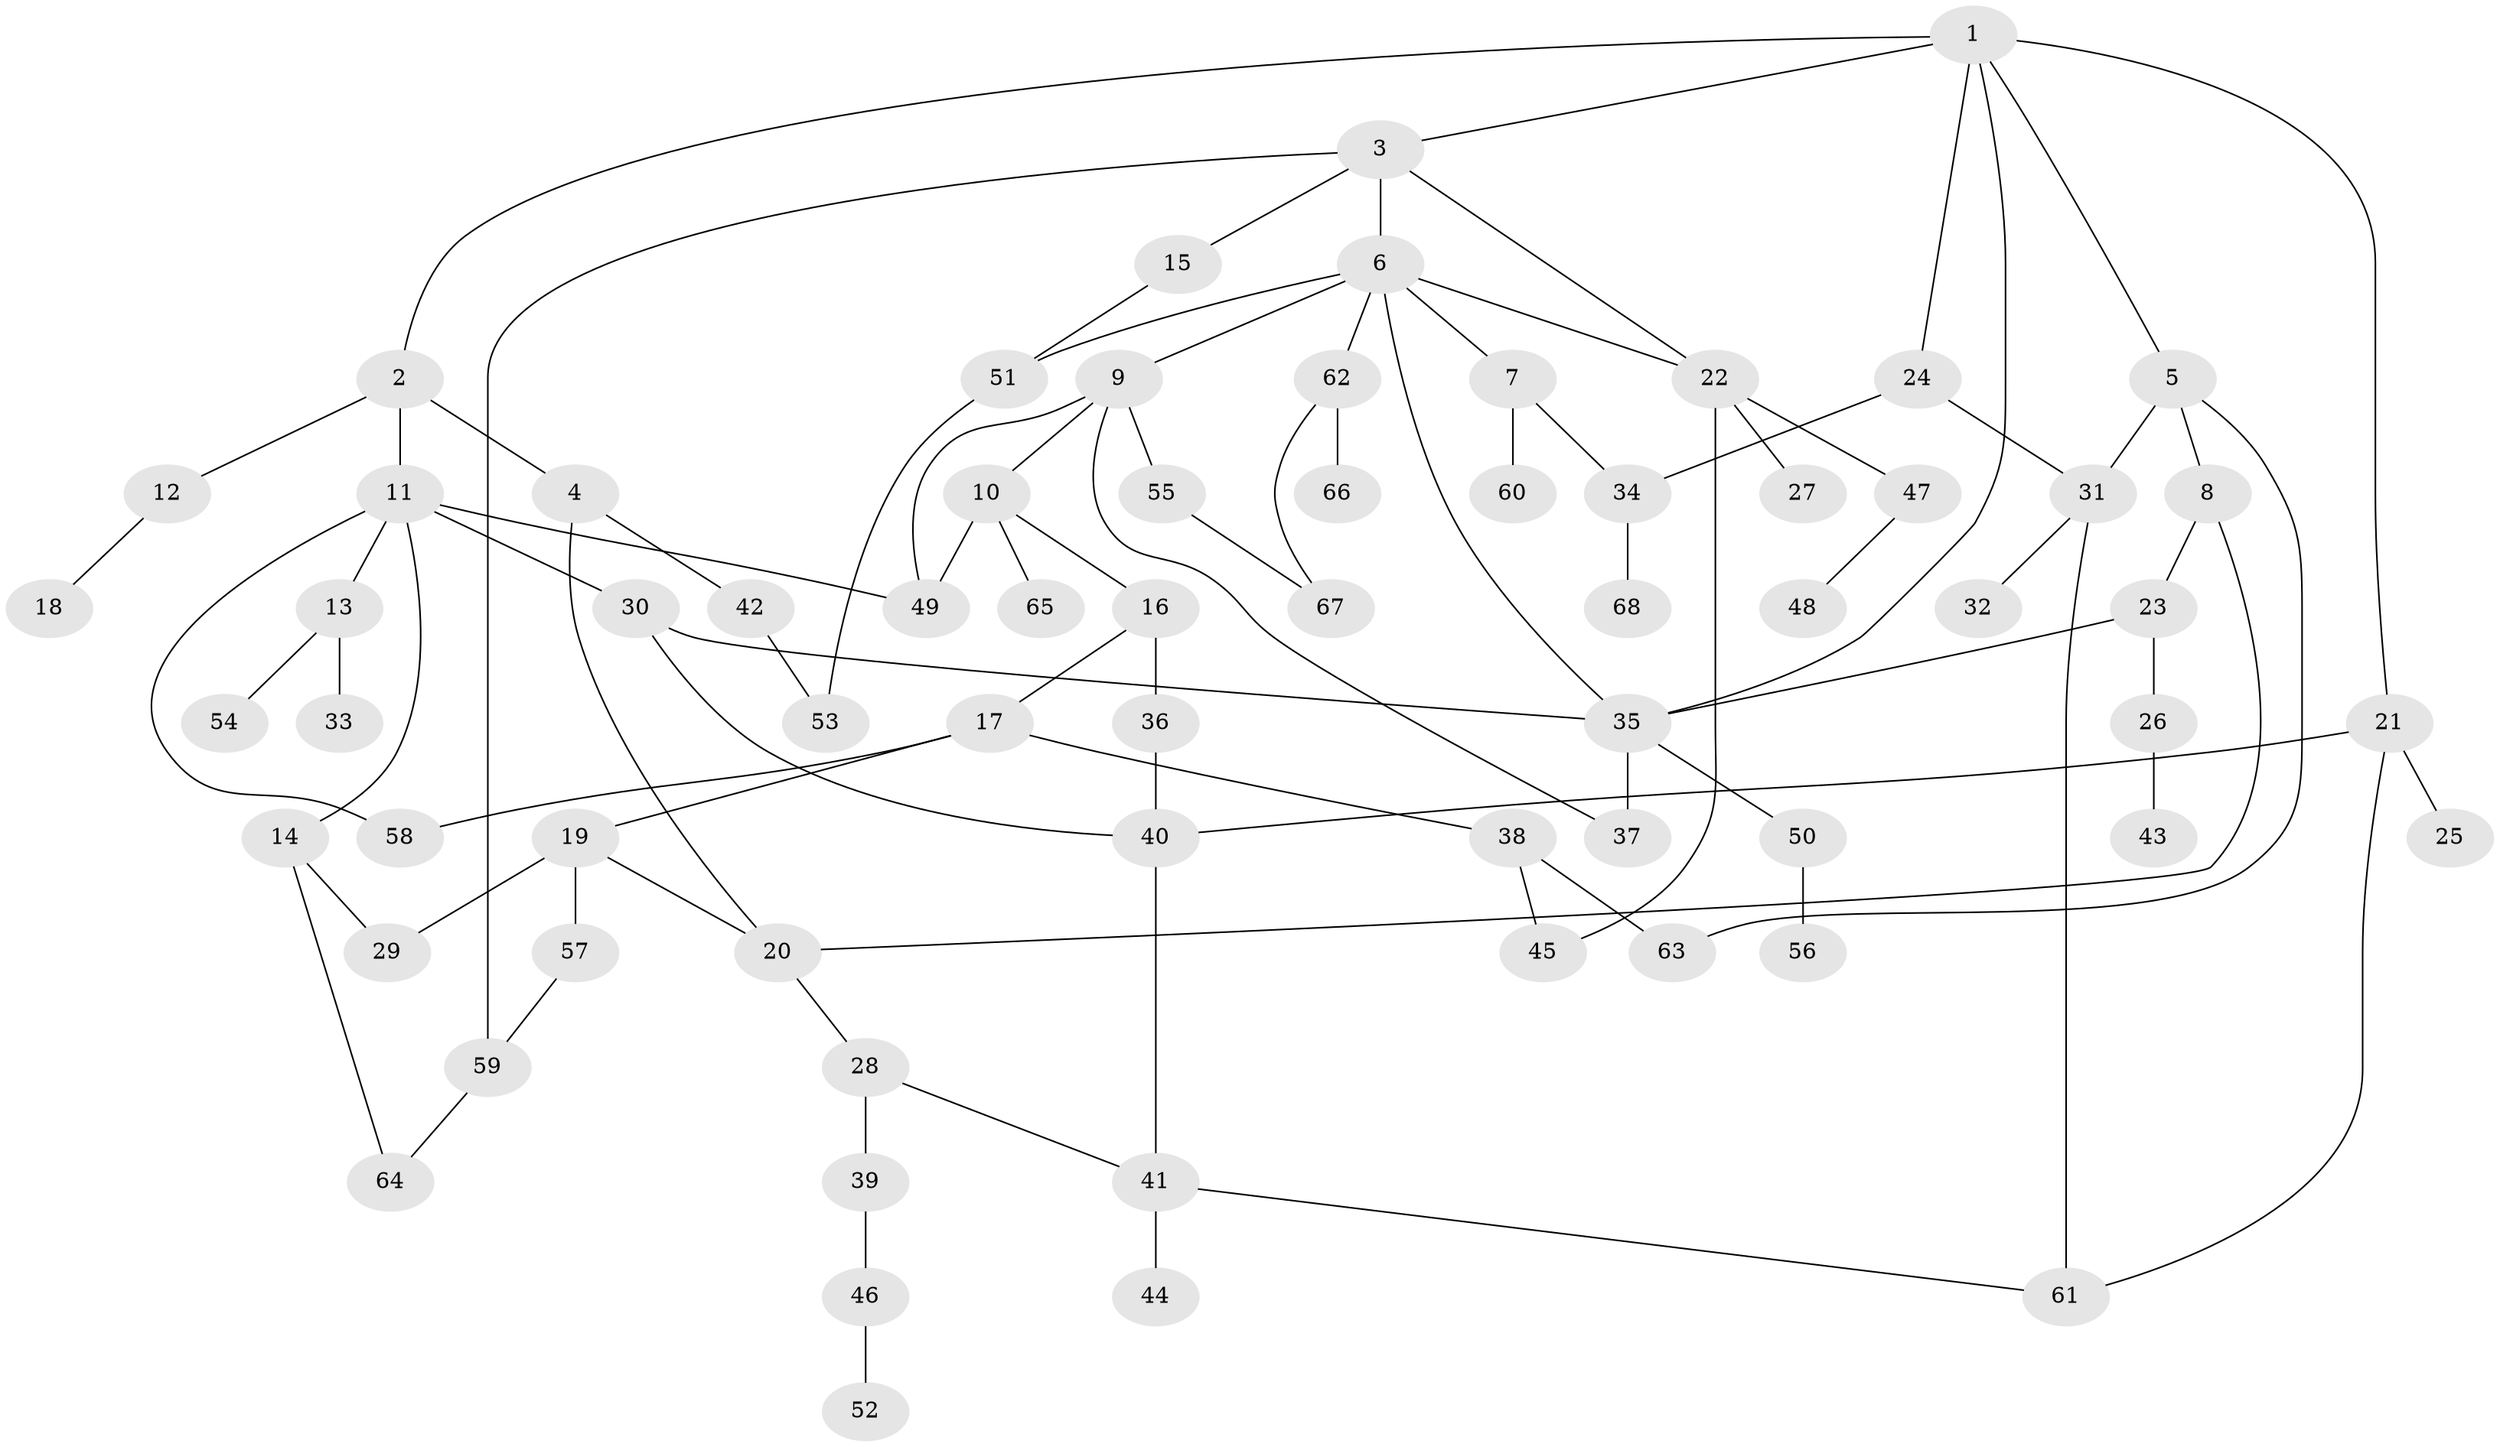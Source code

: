 // Generated by graph-tools (version 1.1) at 2025/49/03/09/25 03:49:23]
// undirected, 68 vertices, 92 edges
graph export_dot {
graph [start="1"]
  node [color=gray90,style=filled];
  1;
  2;
  3;
  4;
  5;
  6;
  7;
  8;
  9;
  10;
  11;
  12;
  13;
  14;
  15;
  16;
  17;
  18;
  19;
  20;
  21;
  22;
  23;
  24;
  25;
  26;
  27;
  28;
  29;
  30;
  31;
  32;
  33;
  34;
  35;
  36;
  37;
  38;
  39;
  40;
  41;
  42;
  43;
  44;
  45;
  46;
  47;
  48;
  49;
  50;
  51;
  52;
  53;
  54;
  55;
  56;
  57;
  58;
  59;
  60;
  61;
  62;
  63;
  64;
  65;
  66;
  67;
  68;
  1 -- 2;
  1 -- 3;
  1 -- 5;
  1 -- 21;
  1 -- 24;
  1 -- 35;
  2 -- 4;
  2 -- 11;
  2 -- 12;
  3 -- 6;
  3 -- 15;
  3 -- 59;
  3 -- 22;
  4 -- 42;
  4 -- 20;
  5 -- 8;
  5 -- 31;
  5 -- 63;
  6 -- 7;
  6 -- 9;
  6 -- 22;
  6 -- 51;
  6 -- 62;
  6 -- 35;
  7 -- 34;
  7 -- 60;
  8 -- 20;
  8 -- 23;
  9 -- 10;
  9 -- 37;
  9 -- 55;
  9 -- 49;
  10 -- 16;
  10 -- 49;
  10 -- 65;
  11 -- 13;
  11 -- 14;
  11 -- 30;
  11 -- 58;
  11 -- 49;
  12 -- 18;
  13 -- 33;
  13 -- 54;
  14 -- 29;
  14 -- 64;
  15 -- 51;
  16 -- 17;
  16 -- 36;
  17 -- 19;
  17 -- 38;
  17 -- 58;
  19 -- 29;
  19 -- 57;
  19 -- 20;
  20 -- 28;
  21 -- 25;
  21 -- 40;
  21 -- 61;
  22 -- 27;
  22 -- 45;
  22 -- 47;
  23 -- 26;
  23 -- 35;
  24 -- 34;
  24 -- 31;
  26 -- 43;
  28 -- 39;
  28 -- 41;
  30 -- 35;
  30 -- 40;
  31 -- 32;
  31 -- 61;
  34 -- 68;
  35 -- 50;
  35 -- 37;
  36 -- 40;
  38 -- 63;
  38 -- 45;
  39 -- 46;
  40 -- 41;
  41 -- 44;
  41 -- 61;
  42 -- 53;
  46 -- 52;
  47 -- 48;
  50 -- 56;
  51 -- 53;
  55 -- 67;
  57 -- 59;
  59 -- 64;
  62 -- 66;
  62 -- 67;
}
